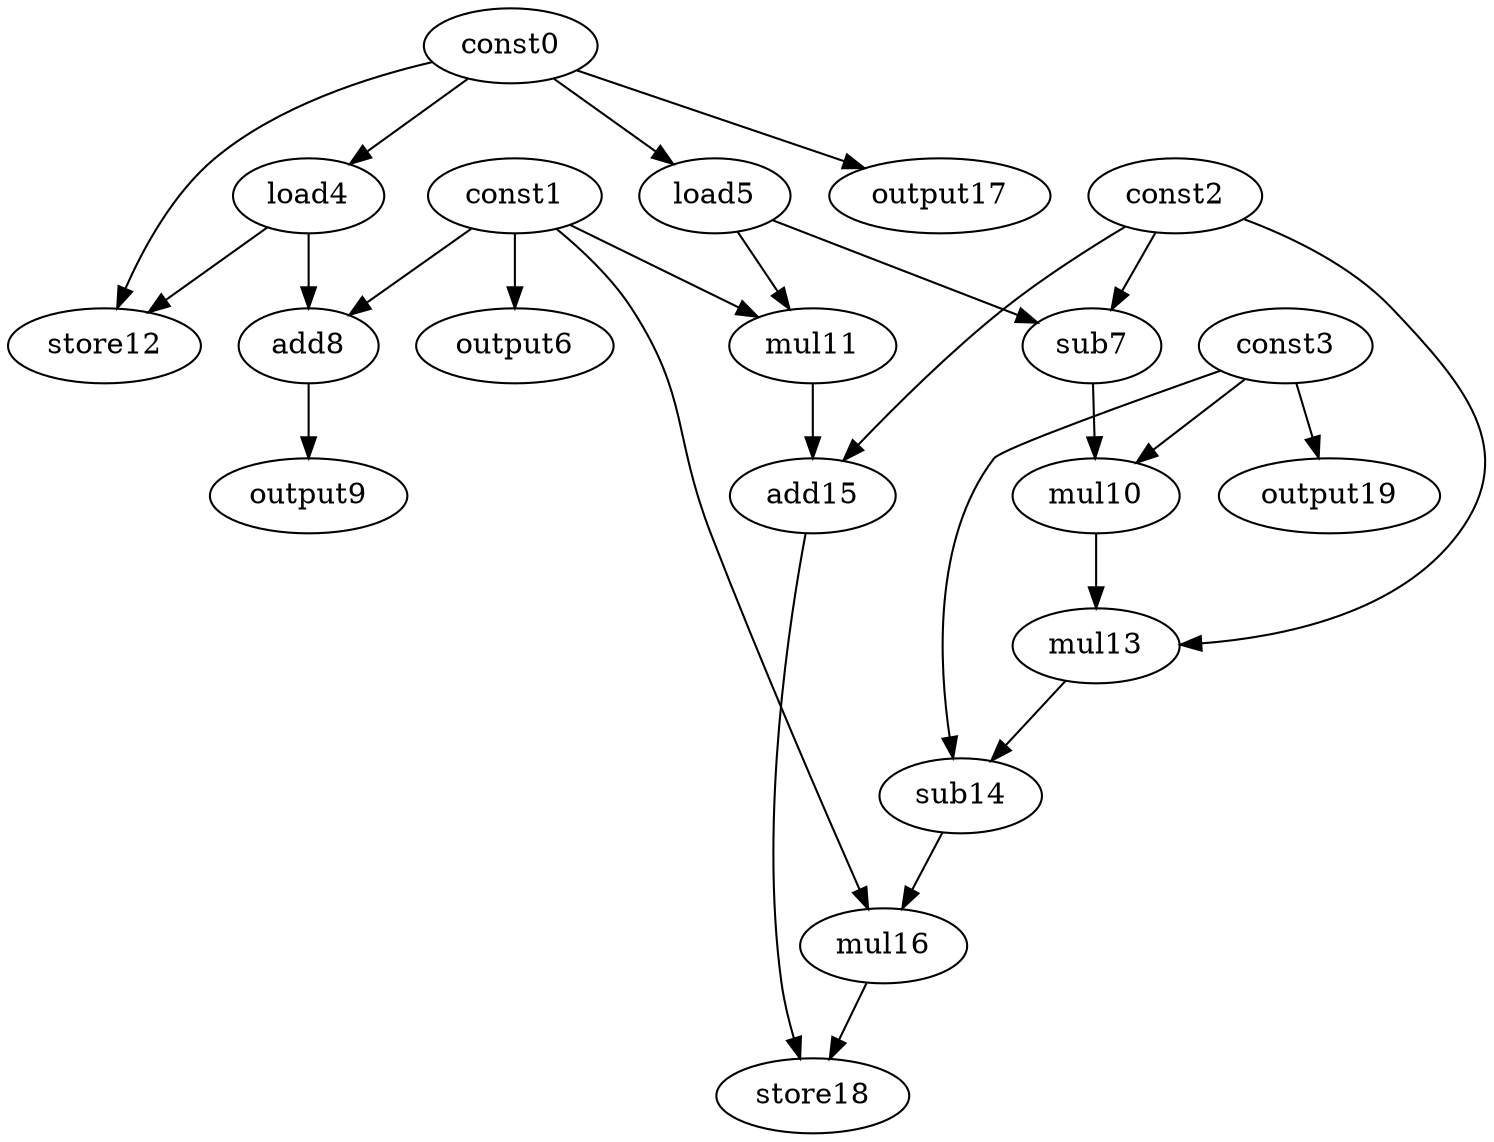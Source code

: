 digraph G { 
const0[opcode=const]; 
const1[opcode=const]; 
const2[opcode=const]; 
const3[opcode=const]; 
load4[opcode=load]; 
load5[opcode=load]; 
output6[opcode=output]; 
sub7[opcode=sub]; 
add8[opcode=add]; 
output9[opcode=output]; 
mul10[opcode=mul]; 
mul11[opcode=mul]; 
store12[opcode=store]; 
mul13[opcode=mul]; 
sub14[opcode=sub]; 
add15[opcode=add]; 
mul16[opcode=mul]; 
output17[opcode=output]; 
store18[opcode=store]; 
output19[opcode=output]; 
const0->load4[operand=0];
const0->load5[operand=0];
const1->output6[operand=0];
const0->output17[operand=0];
const3->output19[operand=0];
const2->sub7[operand=0];
load5->sub7[operand=1];
const1->add8[operand=0];
load4->add8[operand=1];
const1->mul11[operand=0];
load5->mul11[operand=1];
const0->store12[operand=0];
load4->store12[operand=1];
add8->output9[operand=0];
const3->mul10[operand=0];
sub7->mul10[operand=1];
const2->add15[operand=0];
mul11->add15[operand=1];
mul10->mul13[operand=0];
const2->mul13[operand=1];
const3->sub14[operand=0];
mul13->sub14[operand=1];
const1->mul16[operand=0];
sub14->mul16[operand=1];
mul16->store18[operand=0];
add15->store18[operand=1];
}
